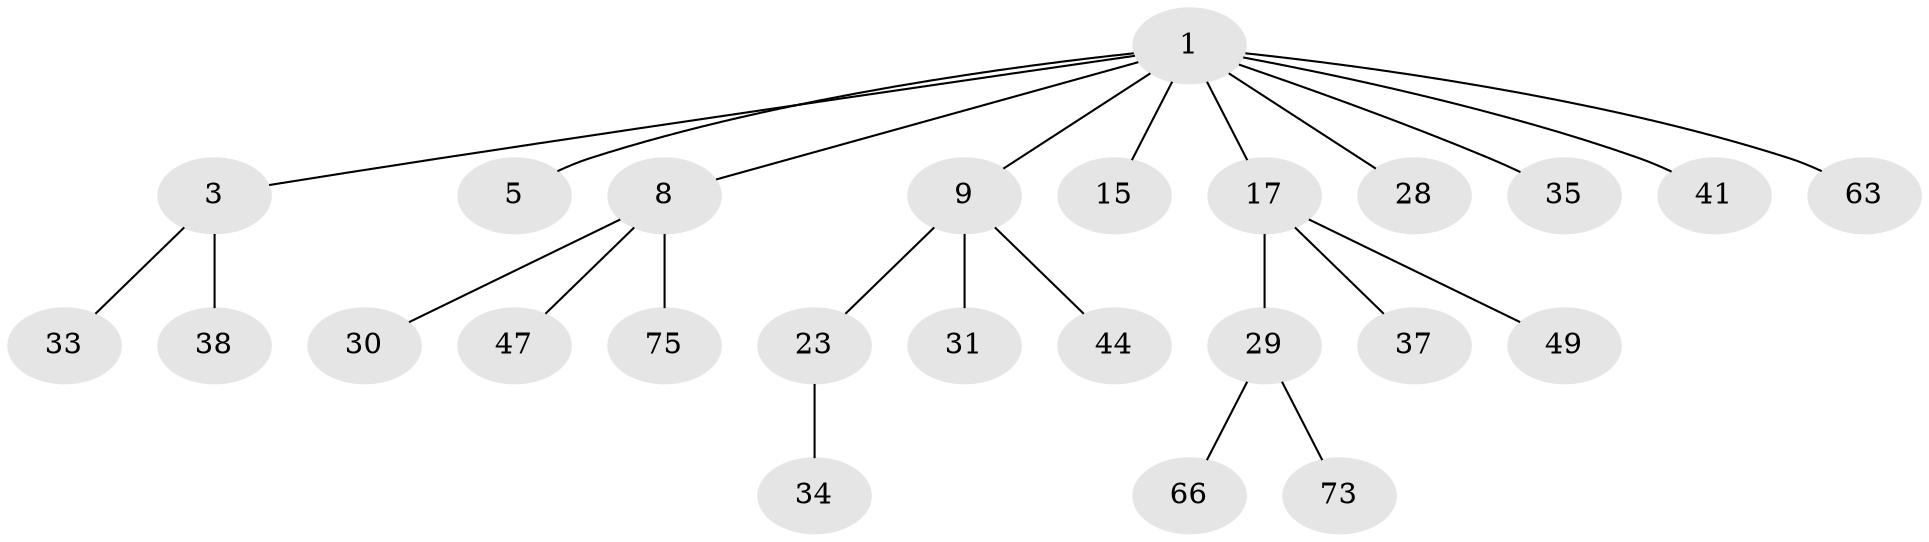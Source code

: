// original degree distribution, {7: 0.023529411764705882, 4: 0.058823529411764705, 3: 0.17647058823529413, 2: 0.21176470588235294, 1: 0.5058823529411764, 5: 0.023529411764705882}
// Generated by graph-tools (version 1.1) at 2025/19/03/04/25 18:19:06]
// undirected, 25 vertices, 24 edges
graph export_dot {
graph [start="1"]
  node [color=gray90,style=filled];
  1 [super="+2+7+4"];
  3 [super="+10+14"];
  5 [super="+54+6"];
  8 [super="+20+11+56"];
  9 [super="+16+12+39"];
  15;
  17 [super="+26+18"];
  23 [super="+85+24"];
  28;
  29 [super="+51+68+32+40"];
  30 [super="+58"];
  31;
  33;
  34;
  35;
  37 [super="+52"];
  38;
  41 [super="+71"];
  44;
  47 [super="+78"];
  49 [super="+83+50"];
  63;
  66;
  73;
  75 [super="+76"];
  1 -- 3;
  1 -- 9;
  1 -- 35;
  1 -- 63;
  1 -- 5;
  1 -- 17;
  1 -- 15;
  1 -- 8;
  1 -- 41;
  1 -- 28;
  3 -- 33;
  3 -- 38;
  8 -- 30;
  8 -- 75;
  8 -- 47;
  9 -- 23;
  9 -- 44;
  9 -- 31;
  17 -- 29;
  17 -- 37;
  17 -- 49;
  23 -- 34;
  29 -- 73;
  29 -- 66;
}
